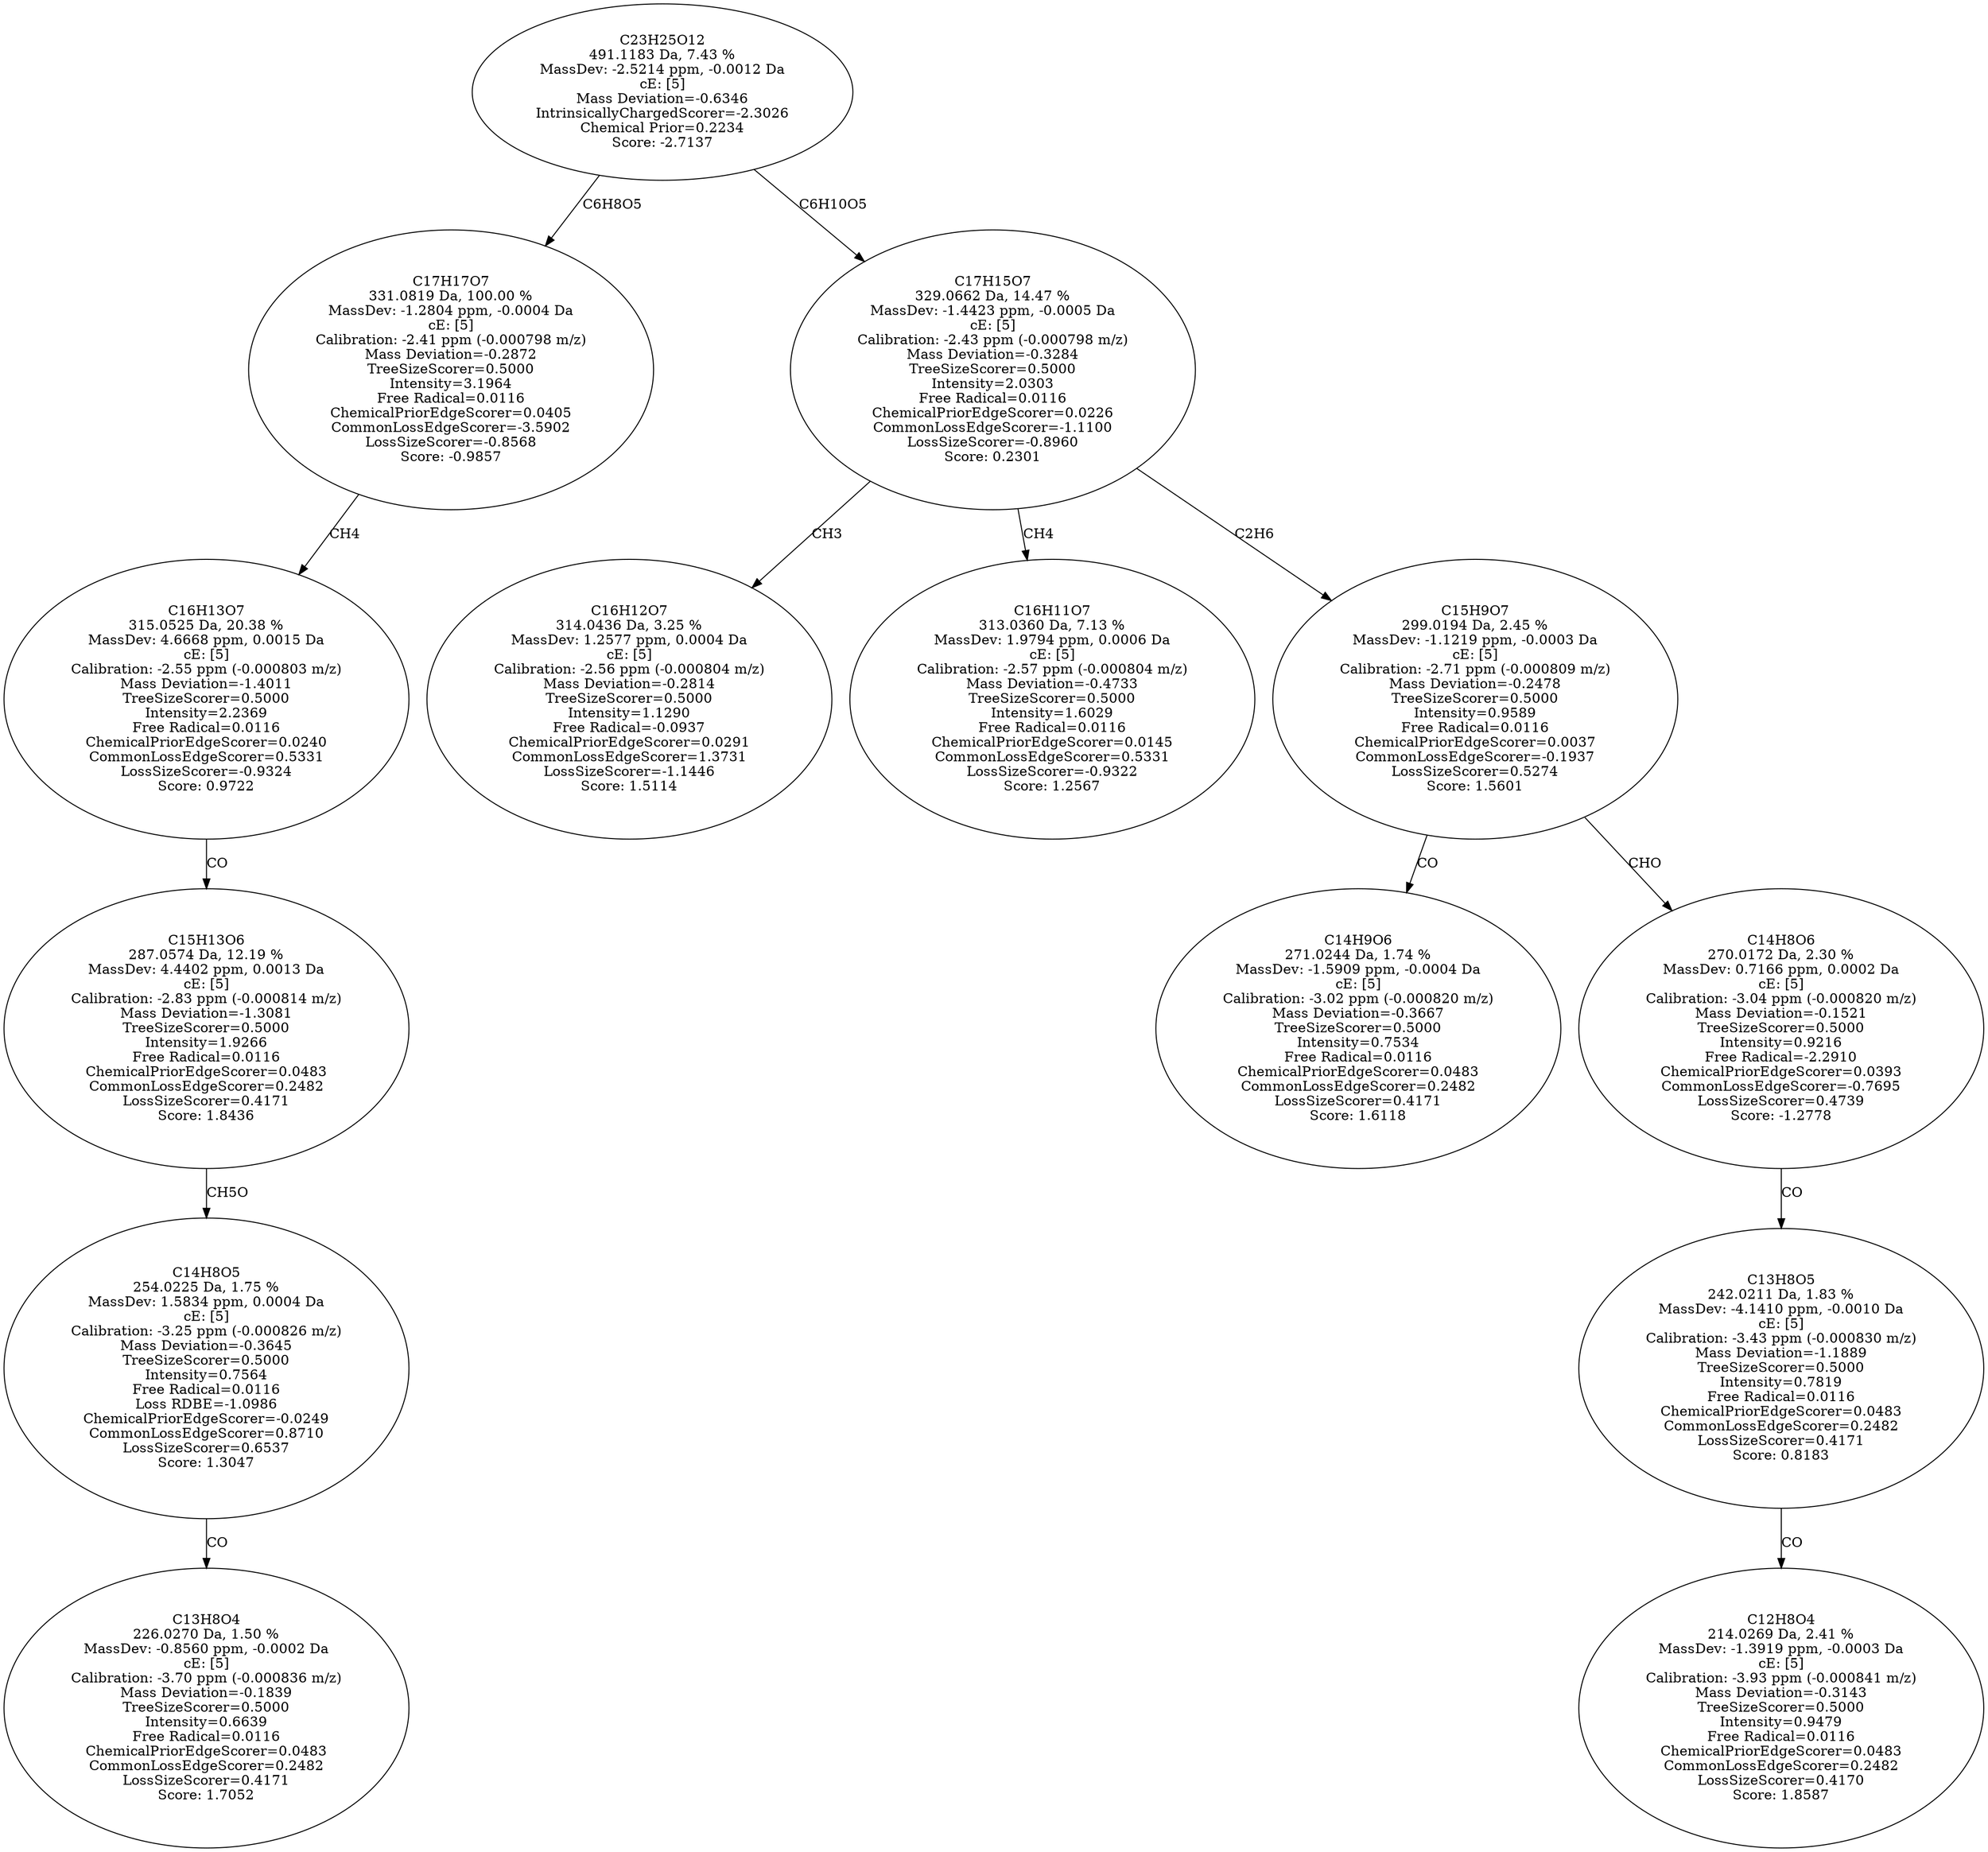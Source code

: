 strict digraph {
v1 [label="C13H8O4\n226.0270 Da, 1.50 %\nMassDev: -0.8560 ppm, -0.0002 Da\ncE: [5]\nCalibration: -3.70 ppm (-0.000836 m/z)\nMass Deviation=-0.1839\nTreeSizeScorer=0.5000\nIntensity=0.6639\nFree Radical=0.0116\nChemicalPriorEdgeScorer=0.0483\nCommonLossEdgeScorer=0.2482\nLossSizeScorer=0.4171\nScore: 1.7052"];
v2 [label="C14H8O5\n254.0225 Da, 1.75 %\nMassDev: 1.5834 ppm, 0.0004 Da\ncE: [5]\nCalibration: -3.25 ppm (-0.000826 m/z)\nMass Deviation=-0.3645\nTreeSizeScorer=0.5000\nIntensity=0.7564\nFree Radical=0.0116\nLoss RDBE=-1.0986\nChemicalPriorEdgeScorer=-0.0249\nCommonLossEdgeScorer=0.8710\nLossSizeScorer=0.6537\nScore: 1.3047"];
v3 [label="C15H13O6\n287.0574 Da, 12.19 %\nMassDev: 4.4402 ppm, 0.0013 Da\ncE: [5]\nCalibration: -2.83 ppm (-0.000814 m/z)\nMass Deviation=-1.3081\nTreeSizeScorer=0.5000\nIntensity=1.9266\nFree Radical=0.0116\nChemicalPriorEdgeScorer=0.0483\nCommonLossEdgeScorer=0.2482\nLossSizeScorer=0.4171\nScore: 1.8436"];
v4 [label="C16H13O7\n315.0525 Da, 20.38 %\nMassDev: 4.6668 ppm, 0.0015 Da\ncE: [5]\nCalibration: -2.55 ppm (-0.000803 m/z)\nMass Deviation=-1.4011\nTreeSizeScorer=0.5000\nIntensity=2.2369\nFree Radical=0.0116\nChemicalPriorEdgeScorer=0.0240\nCommonLossEdgeScorer=0.5331\nLossSizeScorer=-0.9324\nScore: 0.9722"];
v5 [label="C17H17O7\n331.0819 Da, 100.00 %\nMassDev: -1.2804 ppm, -0.0004 Da\ncE: [5]\nCalibration: -2.41 ppm (-0.000798 m/z)\nMass Deviation=-0.2872\nTreeSizeScorer=0.5000\nIntensity=3.1964\nFree Radical=0.0116\nChemicalPriorEdgeScorer=0.0405\nCommonLossEdgeScorer=-3.5902\nLossSizeScorer=-0.8568\nScore: -0.9857"];
v6 [label="C16H12O7\n314.0436 Da, 3.25 %\nMassDev: 1.2577 ppm, 0.0004 Da\ncE: [5]\nCalibration: -2.56 ppm (-0.000804 m/z)\nMass Deviation=-0.2814\nTreeSizeScorer=0.5000\nIntensity=1.1290\nFree Radical=-0.0937\nChemicalPriorEdgeScorer=0.0291\nCommonLossEdgeScorer=1.3731\nLossSizeScorer=-1.1446\nScore: 1.5114"];
v7 [label="C16H11O7\n313.0360 Da, 7.13 %\nMassDev: 1.9794 ppm, 0.0006 Da\ncE: [5]\nCalibration: -2.57 ppm (-0.000804 m/z)\nMass Deviation=-0.4733\nTreeSizeScorer=0.5000\nIntensity=1.6029\nFree Radical=0.0116\nChemicalPriorEdgeScorer=0.0145\nCommonLossEdgeScorer=0.5331\nLossSizeScorer=-0.9322\nScore: 1.2567"];
v8 [label="C14H9O6\n271.0244 Da, 1.74 %\nMassDev: -1.5909 ppm, -0.0004 Da\ncE: [5]\nCalibration: -3.02 ppm (-0.000820 m/z)\nMass Deviation=-0.3667\nTreeSizeScorer=0.5000\nIntensity=0.7534\nFree Radical=0.0116\nChemicalPriorEdgeScorer=0.0483\nCommonLossEdgeScorer=0.2482\nLossSizeScorer=0.4171\nScore: 1.6118"];
v9 [label="C12H8O4\n214.0269 Da, 2.41 %\nMassDev: -1.3919 ppm, -0.0003 Da\ncE: [5]\nCalibration: -3.93 ppm (-0.000841 m/z)\nMass Deviation=-0.3143\nTreeSizeScorer=0.5000\nIntensity=0.9479\nFree Radical=0.0116\nChemicalPriorEdgeScorer=0.0483\nCommonLossEdgeScorer=0.2482\nLossSizeScorer=0.4170\nScore: 1.8587"];
v10 [label="C13H8O5\n242.0211 Da, 1.83 %\nMassDev: -4.1410 ppm, -0.0010 Da\ncE: [5]\nCalibration: -3.43 ppm (-0.000830 m/z)\nMass Deviation=-1.1889\nTreeSizeScorer=0.5000\nIntensity=0.7819\nFree Radical=0.0116\nChemicalPriorEdgeScorer=0.0483\nCommonLossEdgeScorer=0.2482\nLossSizeScorer=0.4171\nScore: 0.8183"];
v11 [label="C14H8O6\n270.0172 Da, 2.30 %\nMassDev: 0.7166 ppm, 0.0002 Da\ncE: [5]\nCalibration: -3.04 ppm (-0.000820 m/z)\nMass Deviation=-0.1521\nTreeSizeScorer=0.5000\nIntensity=0.9216\nFree Radical=-2.2910\nChemicalPriorEdgeScorer=0.0393\nCommonLossEdgeScorer=-0.7695\nLossSizeScorer=0.4739\nScore: -1.2778"];
v12 [label="C15H9O7\n299.0194 Da, 2.45 %\nMassDev: -1.1219 ppm, -0.0003 Da\ncE: [5]\nCalibration: -2.71 ppm (-0.000809 m/z)\nMass Deviation=-0.2478\nTreeSizeScorer=0.5000\nIntensity=0.9589\nFree Radical=0.0116\nChemicalPriorEdgeScorer=0.0037\nCommonLossEdgeScorer=-0.1937\nLossSizeScorer=0.5274\nScore: 1.5601"];
v13 [label="C17H15O7\n329.0662 Da, 14.47 %\nMassDev: -1.4423 ppm, -0.0005 Da\ncE: [5]\nCalibration: -2.43 ppm (-0.000798 m/z)\nMass Deviation=-0.3284\nTreeSizeScorer=0.5000\nIntensity=2.0303\nFree Radical=0.0116\nChemicalPriorEdgeScorer=0.0226\nCommonLossEdgeScorer=-1.1100\nLossSizeScorer=-0.8960\nScore: 0.2301"];
v14 [label="C23H25O12\n491.1183 Da, 7.43 %\nMassDev: -2.5214 ppm, -0.0012 Da\ncE: [5]\nMass Deviation=-0.6346\nIntrinsicallyChargedScorer=-2.3026\nChemical Prior=0.2234\nScore: -2.7137"];
v2 -> v1 [label="CO"];
v3 -> v2 [label="CH5O"];
v4 -> v3 [label="CO"];
v5 -> v4 [label="CH4"];
v14 -> v5 [label="C6H8O5"];
v13 -> v6 [label="CH3"];
v13 -> v7 [label="CH4"];
v12 -> v8 [label="CO"];
v10 -> v9 [label="CO"];
v11 -> v10 [label="CO"];
v12 -> v11 [label="CHO"];
v13 -> v12 [label="C2H6"];
v14 -> v13 [label="C6H10O5"];
}